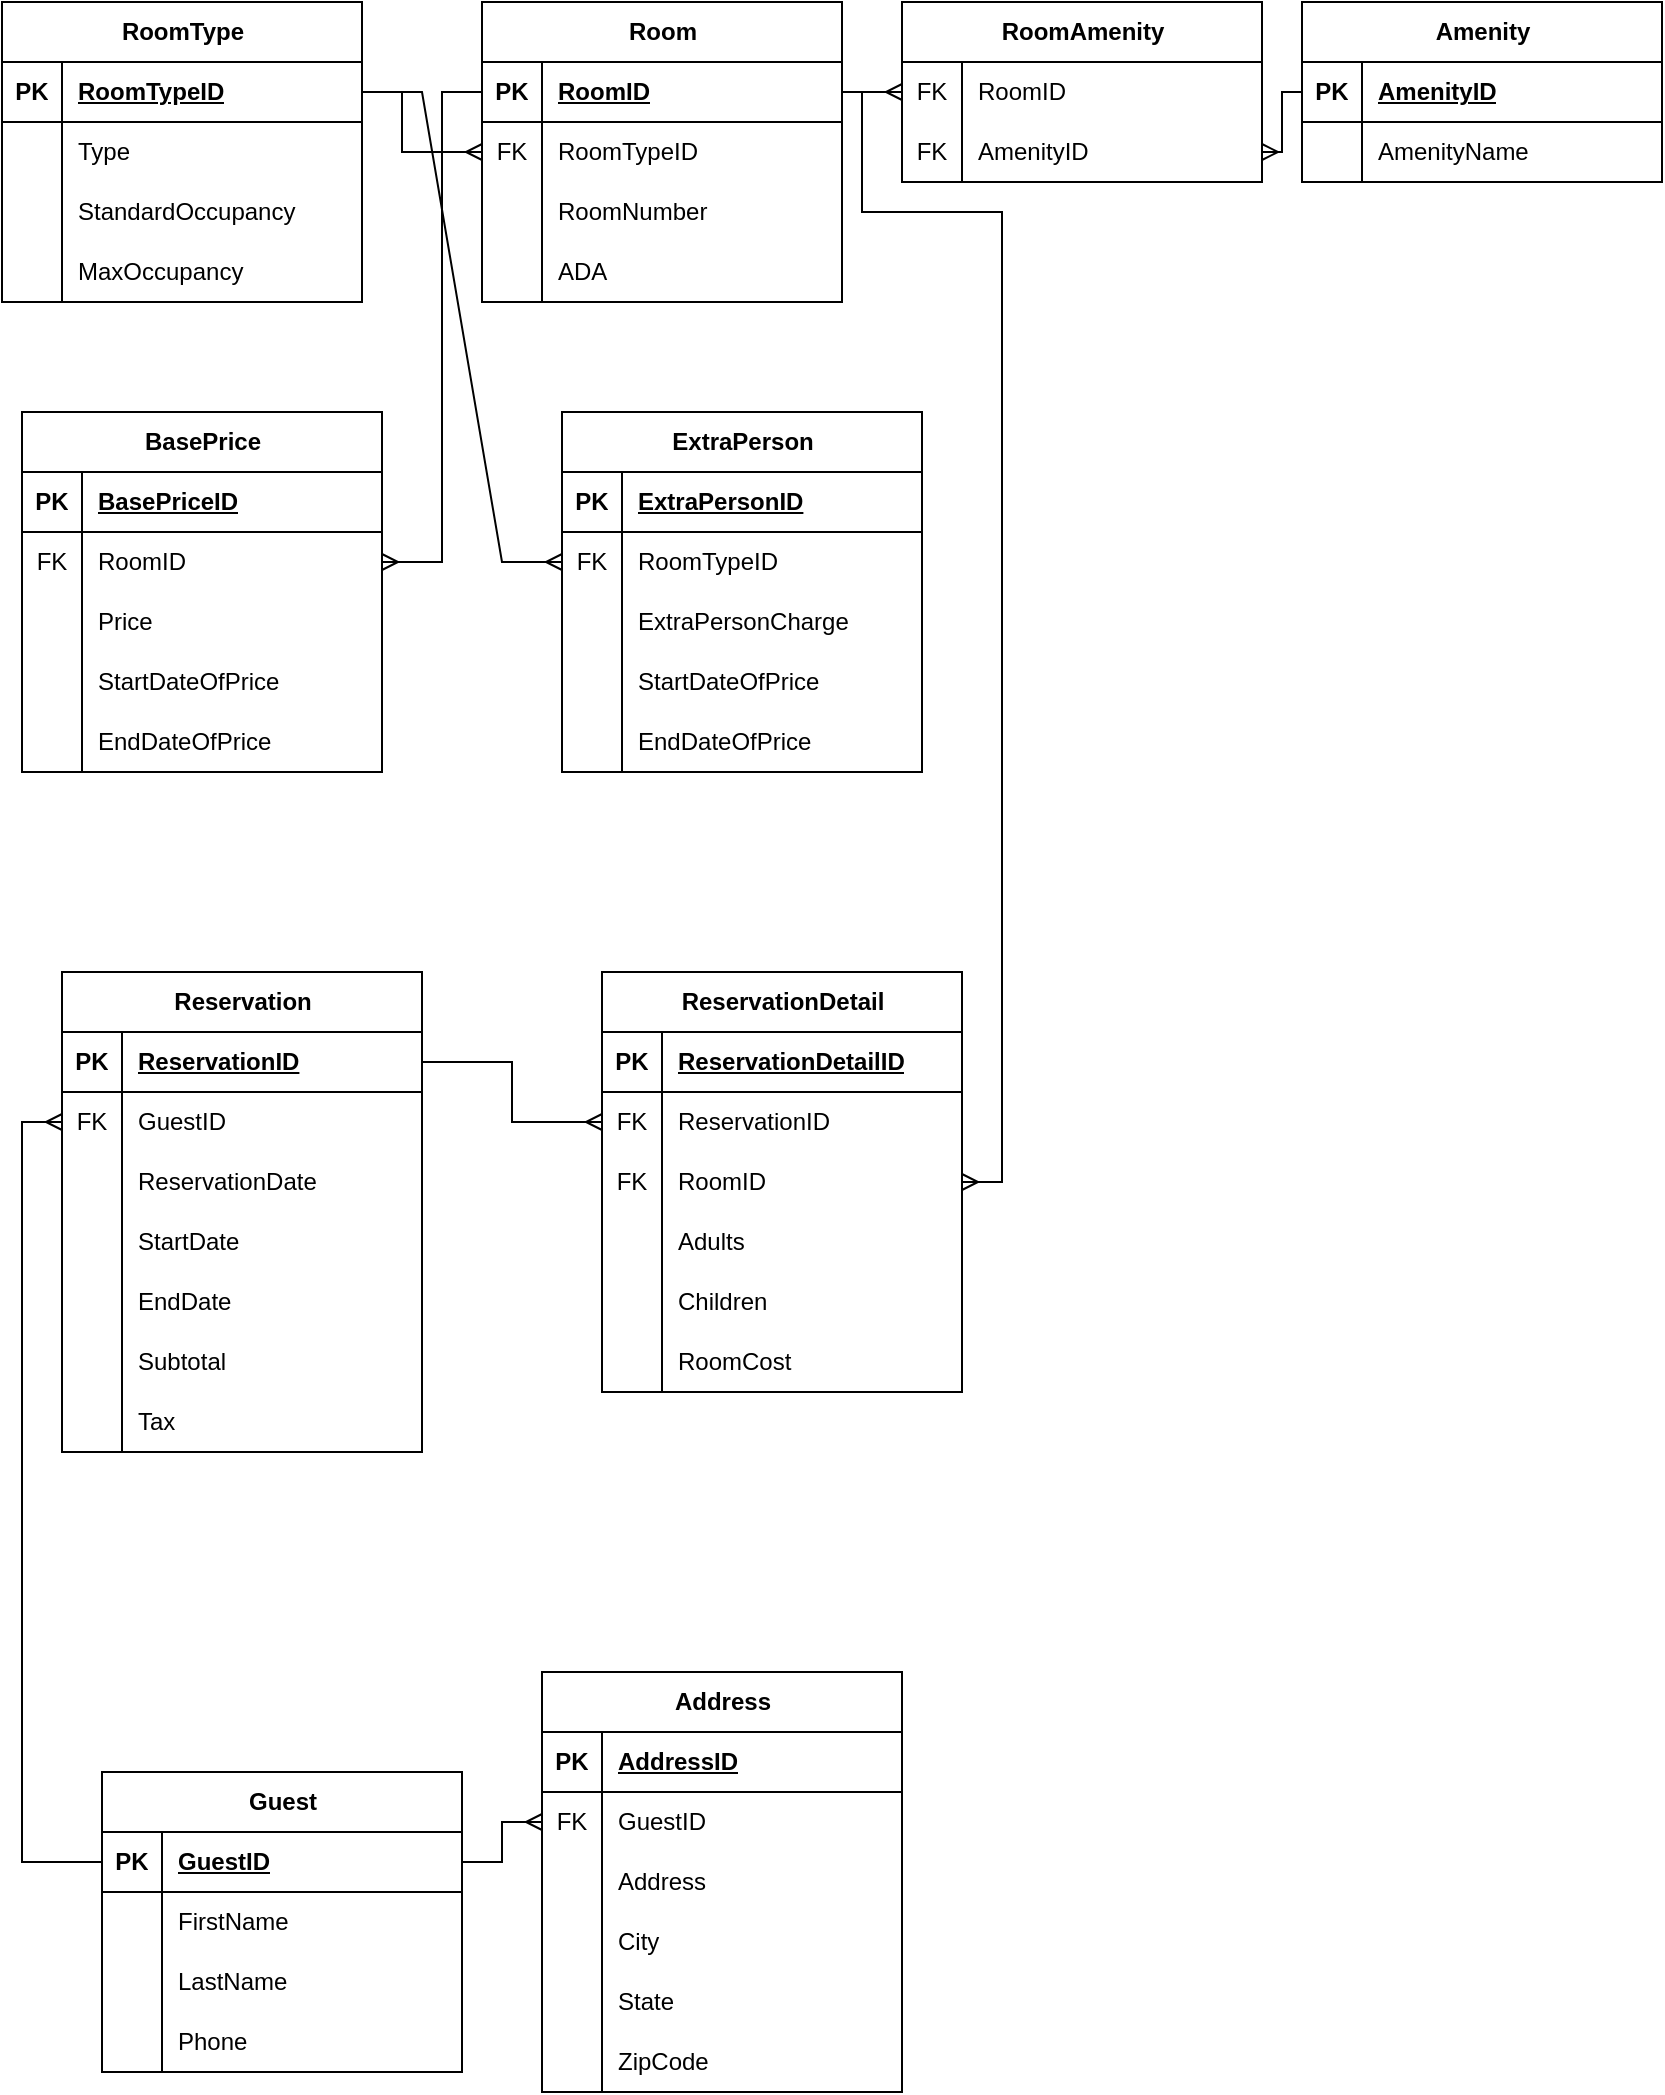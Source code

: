 <mxfile version="21.0.6" type="github">
  <diagram name="Page-1" id="tYMO2zILwJV-LXW1uKOv">
    <mxGraphModel dx="1434" dy="756" grid="1" gridSize="10" guides="1" tooltips="1" connect="1" arrows="1" fold="1" page="1" pageScale="1" pageWidth="850" pageHeight="1100" math="0" shadow="0">
      <root>
        <mxCell id="0" />
        <mxCell id="1" parent="0" />
        <object label="Room" id="McOfmD8DvRoCLhC6x3R2-3">
          <mxCell style="shape=table;startSize=30;container=1;collapsible=1;childLayout=tableLayout;fixedRows=1;rowLines=0;fontStyle=1;align=center;resizeLast=1;html=1;" parent="1" vertex="1">
            <mxGeometry x="250" y="15" width="180" height="150" as="geometry">
              <mxRectangle x="110" y="460" width="70" height="30" as="alternateBounds" />
            </mxGeometry>
          </mxCell>
        </object>
        <mxCell id="McOfmD8DvRoCLhC6x3R2-4" value="" style="shape=tableRow;horizontal=0;startSize=0;swimlaneHead=0;swimlaneBody=0;fillColor=none;collapsible=0;dropTarget=0;points=[[0,0.5],[1,0.5]];portConstraint=eastwest;top=0;left=0;right=0;bottom=1;" parent="McOfmD8DvRoCLhC6x3R2-3" vertex="1">
          <mxGeometry y="30" width="180" height="30" as="geometry" />
        </mxCell>
        <mxCell id="McOfmD8DvRoCLhC6x3R2-5" value="PK" style="shape=partialRectangle;connectable=0;fillColor=none;top=0;left=0;bottom=0;right=0;fontStyle=1;overflow=hidden;whiteSpace=wrap;html=1;" parent="McOfmD8DvRoCLhC6x3R2-4" vertex="1">
          <mxGeometry width="30" height="30" as="geometry">
            <mxRectangle width="30" height="30" as="alternateBounds" />
          </mxGeometry>
        </mxCell>
        <mxCell id="McOfmD8DvRoCLhC6x3R2-6" value="RoomID" style="shape=partialRectangle;connectable=0;fillColor=none;top=0;left=0;bottom=0;right=0;align=left;spacingLeft=6;fontStyle=5;overflow=hidden;whiteSpace=wrap;html=1;" parent="McOfmD8DvRoCLhC6x3R2-4" vertex="1">
          <mxGeometry x="30" width="150" height="30" as="geometry">
            <mxRectangle width="150" height="30" as="alternateBounds" />
          </mxGeometry>
        </mxCell>
        <mxCell id="McOfmD8DvRoCLhC6x3R2-7" value="" style="shape=tableRow;horizontal=0;startSize=0;swimlaneHead=0;swimlaneBody=0;fillColor=none;collapsible=0;dropTarget=0;points=[[0,0.5],[1,0.5]];portConstraint=eastwest;top=0;left=0;right=0;bottom=0;" parent="McOfmD8DvRoCLhC6x3R2-3" vertex="1">
          <mxGeometry y="60" width="180" height="30" as="geometry" />
        </mxCell>
        <mxCell id="McOfmD8DvRoCLhC6x3R2-8" value="FK" style="shape=partialRectangle;connectable=0;fillColor=none;top=0;left=0;bottom=0;right=0;editable=1;overflow=hidden;whiteSpace=wrap;html=1;" parent="McOfmD8DvRoCLhC6x3R2-7" vertex="1">
          <mxGeometry width="30" height="30" as="geometry">
            <mxRectangle width="30" height="30" as="alternateBounds" />
          </mxGeometry>
        </mxCell>
        <mxCell id="McOfmD8DvRoCLhC6x3R2-9" value="RoomTypeID" style="shape=partialRectangle;connectable=0;fillColor=none;top=0;left=0;bottom=0;right=0;align=left;spacingLeft=6;overflow=hidden;whiteSpace=wrap;html=1;" parent="McOfmD8DvRoCLhC6x3R2-7" vertex="1">
          <mxGeometry x="30" width="150" height="30" as="geometry">
            <mxRectangle width="150" height="30" as="alternateBounds" />
          </mxGeometry>
        </mxCell>
        <mxCell id="s-w8bj_YCW2pa80wFmk4-7" style="shape=tableRow;horizontal=0;startSize=0;swimlaneHead=0;swimlaneBody=0;fillColor=none;collapsible=0;dropTarget=0;points=[[0,0.5],[1,0.5]];portConstraint=eastwest;top=0;left=0;right=0;bottom=0;" parent="McOfmD8DvRoCLhC6x3R2-3" vertex="1">
          <mxGeometry y="90" width="180" height="30" as="geometry" />
        </mxCell>
        <mxCell id="s-w8bj_YCW2pa80wFmk4-8" style="shape=partialRectangle;connectable=0;fillColor=none;top=0;left=0;bottom=0;right=0;editable=1;overflow=hidden;whiteSpace=wrap;html=1;" parent="s-w8bj_YCW2pa80wFmk4-7" vertex="1">
          <mxGeometry width="30" height="30" as="geometry">
            <mxRectangle width="30" height="30" as="alternateBounds" />
          </mxGeometry>
        </mxCell>
        <mxCell id="s-w8bj_YCW2pa80wFmk4-9" value="RoomNumber" style="shape=partialRectangle;connectable=0;fillColor=none;top=0;left=0;bottom=0;right=0;align=left;spacingLeft=6;overflow=hidden;whiteSpace=wrap;html=1;" parent="s-w8bj_YCW2pa80wFmk4-7" vertex="1">
          <mxGeometry x="30" width="150" height="30" as="geometry">
            <mxRectangle width="150" height="30" as="alternateBounds" />
          </mxGeometry>
        </mxCell>
        <mxCell id="McOfmD8DvRoCLhC6x3R2-10" value="" style="shape=tableRow;horizontal=0;startSize=0;swimlaneHead=0;swimlaneBody=0;fillColor=none;collapsible=0;dropTarget=0;points=[[0,0.5],[1,0.5]];portConstraint=eastwest;top=0;left=0;right=0;bottom=0;" parent="McOfmD8DvRoCLhC6x3R2-3" vertex="1">
          <mxGeometry y="120" width="180" height="30" as="geometry" />
        </mxCell>
        <mxCell id="McOfmD8DvRoCLhC6x3R2-11" value="" style="shape=partialRectangle;connectable=0;fillColor=none;top=0;left=0;bottom=0;right=0;editable=1;overflow=hidden;whiteSpace=wrap;html=1;" parent="McOfmD8DvRoCLhC6x3R2-10" vertex="1">
          <mxGeometry width="30" height="30" as="geometry">
            <mxRectangle width="30" height="30" as="alternateBounds" />
          </mxGeometry>
        </mxCell>
        <mxCell id="McOfmD8DvRoCLhC6x3R2-12" value="ADA" style="shape=partialRectangle;connectable=0;fillColor=none;top=0;left=0;bottom=0;right=0;align=left;spacingLeft=6;overflow=hidden;whiteSpace=wrap;html=1;" parent="McOfmD8DvRoCLhC6x3R2-10" vertex="1">
          <mxGeometry x="30" width="150" height="30" as="geometry">
            <mxRectangle width="150" height="30" as="alternateBounds" />
          </mxGeometry>
        </mxCell>
        <mxCell id="McOfmD8DvRoCLhC6x3R2-16" value="Amenity" style="shape=table;startSize=30;container=1;collapsible=1;childLayout=tableLayout;fixedRows=1;rowLines=0;fontStyle=1;align=center;resizeLast=1;html=1;" parent="1" vertex="1">
          <mxGeometry x="660" y="15" width="180" height="90" as="geometry" />
        </mxCell>
        <mxCell id="McOfmD8DvRoCLhC6x3R2-17" value="" style="shape=tableRow;horizontal=0;startSize=0;swimlaneHead=0;swimlaneBody=0;fillColor=none;collapsible=0;dropTarget=0;points=[[0,0.5],[1,0.5]];portConstraint=eastwest;top=0;left=0;right=0;bottom=1;" parent="McOfmD8DvRoCLhC6x3R2-16" vertex="1">
          <mxGeometry y="30" width="180" height="30" as="geometry" />
        </mxCell>
        <mxCell id="McOfmD8DvRoCLhC6x3R2-18" value="PK" style="shape=partialRectangle;connectable=0;fillColor=none;top=0;left=0;bottom=0;right=0;fontStyle=1;overflow=hidden;whiteSpace=wrap;html=1;" parent="McOfmD8DvRoCLhC6x3R2-17" vertex="1">
          <mxGeometry width="30" height="30" as="geometry">
            <mxRectangle width="30" height="30" as="alternateBounds" />
          </mxGeometry>
        </mxCell>
        <mxCell id="McOfmD8DvRoCLhC6x3R2-19" value="AmenityID" style="shape=partialRectangle;connectable=0;fillColor=none;top=0;left=0;bottom=0;right=0;align=left;spacingLeft=6;fontStyle=5;overflow=hidden;whiteSpace=wrap;html=1;" parent="McOfmD8DvRoCLhC6x3R2-17" vertex="1">
          <mxGeometry x="30" width="150" height="30" as="geometry">
            <mxRectangle width="150" height="30" as="alternateBounds" />
          </mxGeometry>
        </mxCell>
        <mxCell id="McOfmD8DvRoCLhC6x3R2-20" value="" style="shape=tableRow;horizontal=0;startSize=0;swimlaneHead=0;swimlaneBody=0;fillColor=none;collapsible=0;dropTarget=0;points=[[0,0.5],[1,0.5]];portConstraint=eastwest;top=0;left=0;right=0;bottom=0;" parent="McOfmD8DvRoCLhC6x3R2-16" vertex="1">
          <mxGeometry y="60" width="180" height="30" as="geometry" />
        </mxCell>
        <mxCell id="McOfmD8DvRoCLhC6x3R2-21" value="" style="shape=partialRectangle;connectable=0;fillColor=none;top=0;left=0;bottom=0;right=0;editable=1;overflow=hidden;whiteSpace=wrap;html=1;" parent="McOfmD8DvRoCLhC6x3R2-20" vertex="1">
          <mxGeometry width="30" height="30" as="geometry">
            <mxRectangle width="30" height="30" as="alternateBounds" />
          </mxGeometry>
        </mxCell>
        <mxCell id="McOfmD8DvRoCLhC6x3R2-22" value="AmenityName" style="shape=partialRectangle;connectable=0;fillColor=none;top=0;left=0;bottom=0;right=0;align=left;spacingLeft=6;overflow=hidden;whiteSpace=wrap;html=1;" parent="McOfmD8DvRoCLhC6x3R2-20" vertex="1">
          <mxGeometry x="30" width="150" height="30" as="geometry">
            <mxRectangle width="150" height="30" as="alternateBounds" />
          </mxGeometry>
        </mxCell>
        <mxCell id="McOfmD8DvRoCLhC6x3R2-68" value="BasePrice" style="shape=table;startSize=30;container=1;collapsible=1;childLayout=tableLayout;fixedRows=1;rowLines=0;fontStyle=1;align=center;resizeLast=1;html=1;" parent="1" vertex="1">
          <mxGeometry x="20" y="220" width="180" height="180" as="geometry" />
        </mxCell>
        <mxCell id="McOfmD8DvRoCLhC6x3R2-69" value="" style="shape=tableRow;horizontal=0;startSize=0;swimlaneHead=0;swimlaneBody=0;fillColor=none;collapsible=0;dropTarget=0;points=[[0,0.5],[1,0.5]];portConstraint=eastwest;top=0;left=0;right=0;bottom=1;" parent="McOfmD8DvRoCLhC6x3R2-68" vertex="1">
          <mxGeometry y="30" width="180" height="30" as="geometry" />
        </mxCell>
        <mxCell id="McOfmD8DvRoCLhC6x3R2-70" value="PK" style="shape=partialRectangle;connectable=0;fillColor=none;top=0;left=0;bottom=0;right=0;fontStyle=1;overflow=hidden;whiteSpace=wrap;html=1;" parent="McOfmD8DvRoCLhC6x3R2-69" vertex="1">
          <mxGeometry width="30" height="30" as="geometry">
            <mxRectangle width="30" height="30" as="alternateBounds" />
          </mxGeometry>
        </mxCell>
        <mxCell id="McOfmD8DvRoCLhC6x3R2-71" value="BasePriceID" style="shape=partialRectangle;connectable=0;fillColor=none;top=0;left=0;bottom=0;right=0;align=left;spacingLeft=6;fontStyle=5;overflow=hidden;whiteSpace=wrap;html=1;" parent="McOfmD8DvRoCLhC6x3R2-69" vertex="1">
          <mxGeometry x="30" width="150" height="30" as="geometry">
            <mxRectangle width="150" height="30" as="alternateBounds" />
          </mxGeometry>
        </mxCell>
        <mxCell id="McOfmD8DvRoCLhC6x3R2-72" value="" style="shape=tableRow;horizontal=0;startSize=0;swimlaneHead=0;swimlaneBody=0;fillColor=none;collapsible=0;dropTarget=0;points=[[0,0.5],[1,0.5]];portConstraint=eastwest;top=0;left=0;right=0;bottom=0;" parent="McOfmD8DvRoCLhC6x3R2-68" vertex="1">
          <mxGeometry y="60" width="180" height="30" as="geometry" />
        </mxCell>
        <mxCell id="McOfmD8DvRoCLhC6x3R2-73" value="FK" style="shape=partialRectangle;connectable=0;fillColor=none;top=0;left=0;bottom=0;right=0;editable=1;overflow=hidden;whiteSpace=wrap;html=1;" parent="McOfmD8DvRoCLhC6x3R2-72" vertex="1">
          <mxGeometry width="30" height="30" as="geometry">
            <mxRectangle width="30" height="30" as="alternateBounds" />
          </mxGeometry>
        </mxCell>
        <mxCell id="McOfmD8DvRoCLhC6x3R2-74" value="RoomID" style="shape=partialRectangle;connectable=0;fillColor=none;top=0;left=0;bottom=0;right=0;align=left;spacingLeft=6;overflow=hidden;whiteSpace=wrap;html=1;" parent="McOfmD8DvRoCLhC6x3R2-72" vertex="1">
          <mxGeometry x="30" width="150" height="30" as="geometry">
            <mxRectangle width="150" height="30" as="alternateBounds" />
          </mxGeometry>
        </mxCell>
        <mxCell id="McOfmD8DvRoCLhC6x3R2-75" value="" style="shape=tableRow;horizontal=0;startSize=0;swimlaneHead=0;swimlaneBody=0;fillColor=none;collapsible=0;dropTarget=0;points=[[0,0.5],[1,0.5]];portConstraint=eastwest;top=0;left=0;right=0;bottom=0;" parent="McOfmD8DvRoCLhC6x3R2-68" vertex="1">
          <mxGeometry y="90" width="180" height="30" as="geometry" />
        </mxCell>
        <mxCell id="McOfmD8DvRoCLhC6x3R2-76" value="" style="shape=partialRectangle;connectable=0;fillColor=none;top=0;left=0;bottom=0;right=0;editable=1;overflow=hidden;whiteSpace=wrap;html=1;" parent="McOfmD8DvRoCLhC6x3R2-75" vertex="1">
          <mxGeometry width="30" height="30" as="geometry">
            <mxRectangle width="30" height="30" as="alternateBounds" />
          </mxGeometry>
        </mxCell>
        <mxCell id="McOfmD8DvRoCLhC6x3R2-77" value="Price" style="shape=partialRectangle;connectable=0;fillColor=none;top=0;left=0;bottom=0;right=0;align=left;spacingLeft=6;overflow=hidden;whiteSpace=wrap;html=1;" parent="McOfmD8DvRoCLhC6x3R2-75" vertex="1">
          <mxGeometry x="30" width="150" height="30" as="geometry">
            <mxRectangle width="150" height="30" as="alternateBounds" />
          </mxGeometry>
        </mxCell>
        <mxCell id="McOfmD8DvRoCLhC6x3R2-78" value="" style="shape=tableRow;horizontal=0;startSize=0;swimlaneHead=0;swimlaneBody=0;fillColor=none;collapsible=0;dropTarget=0;points=[[0,0.5],[1,0.5]];portConstraint=eastwest;top=0;left=0;right=0;bottom=0;" parent="McOfmD8DvRoCLhC6x3R2-68" vertex="1">
          <mxGeometry y="120" width="180" height="30" as="geometry" />
        </mxCell>
        <mxCell id="McOfmD8DvRoCLhC6x3R2-79" value="" style="shape=partialRectangle;connectable=0;fillColor=none;top=0;left=0;bottom=0;right=0;editable=1;overflow=hidden;whiteSpace=wrap;html=1;" parent="McOfmD8DvRoCLhC6x3R2-78" vertex="1">
          <mxGeometry width="30" height="30" as="geometry">
            <mxRectangle width="30" height="30" as="alternateBounds" />
          </mxGeometry>
        </mxCell>
        <mxCell id="McOfmD8DvRoCLhC6x3R2-80" value="StartDateOfPrice" style="shape=partialRectangle;connectable=0;fillColor=none;top=0;left=0;bottom=0;right=0;align=left;spacingLeft=6;overflow=hidden;whiteSpace=wrap;html=1;" parent="McOfmD8DvRoCLhC6x3R2-78" vertex="1">
          <mxGeometry x="30" width="150" height="30" as="geometry">
            <mxRectangle width="150" height="30" as="alternateBounds" />
          </mxGeometry>
        </mxCell>
        <mxCell id="McOfmD8DvRoCLhC6x3R2-84" value="" style="shape=tableRow;horizontal=0;startSize=0;swimlaneHead=0;swimlaneBody=0;fillColor=none;collapsible=0;dropTarget=0;points=[[0,0.5],[1,0.5]];portConstraint=eastwest;top=0;left=0;right=0;bottom=0;" parent="McOfmD8DvRoCLhC6x3R2-68" vertex="1">
          <mxGeometry y="150" width="180" height="30" as="geometry" />
        </mxCell>
        <mxCell id="McOfmD8DvRoCLhC6x3R2-85" value="" style="shape=partialRectangle;connectable=0;fillColor=none;top=0;left=0;bottom=0;right=0;editable=1;overflow=hidden;whiteSpace=wrap;html=1;" parent="McOfmD8DvRoCLhC6x3R2-84" vertex="1">
          <mxGeometry width="30" height="30" as="geometry">
            <mxRectangle width="30" height="30" as="alternateBounds" />
          </mxGeometry>
        </mxCell>
        <mxCell id="McOfmD8DvRoCLhC6x3R2-86" value="EndDateOfPrice" style="shape=partialRectangle;connectable=0;fillColor=none;top=0;left=0;bottom=0;right=0;align=left;spacingLeft=6;overflow=hidden;whiteSpace=wrap;html=1;" parent="McOfmD8DvRoCLhC6x3R2-84" vertex="1">
          <mxGeometry x="30" width="150" height="30" as="geometry">
            <mxRectangle width="150" height="30" as="alternateBounds" />
          </mxGeometry>
        </mxCell>
        <mxCell id="McOfmD8DvRoCLhC6x3R2-93" value="RoomType" style="shape=table;startSize=30;container=1;collapsible=1;childLayout=tableLayout;fixedRows=1;rowLines=0;fontStyle=1;align=center;resizeLast=1;html=1;" parent="1" vertex="1">
          <mxGeometry x="10" y="15" width="180" height="150" as="geometry" />
        </mxCell>
        <mxCell id="McOfmD8DvRoCLhC6x3R2-94" value="" style="shape=tableRow;horizontal=0;startSize=0;swimlaneHead=0;swimlaneBody=0;fillColor=none;collapsible=0;dropTarget=0;points=[[0,0.5],[1,0.5]];portConstraint=eastwest;top=0;left=0;right=0;bottom=1;" parent="McOfmD8DvRoCLhC6x3R2-93" vertex="1">
          <mxGeometry y="30" width="180" height="30" as="geometry" />
        </mxCell>
        <mxCell id="McOfmD8DvRoCLhC6x3R2-95" value="PK" style="shape=partialRectangle;connectable=0;fillColor=none;top=0;left=0;bottom=0;right=0;fontStyle=1;overflow=hidden;whiteSpace=wrap;html=1;" parent="McOfmD8DvRoCLhC6x3R2-94" vertex="1">
          <mxGeometry width="30" height="30" as="geometry">
            <mxRectangle width="30" height="30" as="alternateBounds" />
          </mxGeometry>
        </mxCell>
        <mxCell id="McOfmD8DvRoCLhC6x3R2-96" value="RoomTypeID" style="shape=partialRectangle;connectable=0;fillColor=none;top=0;left=0;bottom=0;right=0;align=left;spacingLeft=6;fontStyle=5;overflow=hidden;whiteSpace=wrap;html=1;" parent="McOfmD8DvRoCLhC6x3R2-94" vertex="1">
          <mxGeometry x="30" width="150" height="30" as="geometry">
            <mxRectangle width="150" height="30" as="alternateBounds" />
          </mxGeometry>
        </mxCell>
        <mxCell id="McOfmD8DvRoCLhC6x3R2-97" value="" style="shape=tableRow;horizontal=0;startSize=0;swimlaneHead=0;swimlaneBody=0;fillColor=none;collapsible=0;dropTarget=0;points=[[0,0.5],[1,0.5]];portConstraint=eastwest;top=0;left=0;right=0;bottom=0;" parent="McOfmD8DvRoCLhC6x3R2-93" vertex="1">
          <mxGeometry y="60" width="180" height="30" as="geometry" />
        </mxCell>
        <mxCell id="McOfmD8DvRoCLhC6x3R2-98" value="" style="shape=partialRectangle;connectable=0;fillColor=none;top=0;left=0;bottom=0;right=0;editable=1;overflow=hidden;whiteSpace=wrap;html=1;" parent="McOfmD8DvRoCLhC6x3R2-97" vertex="1">
          <mxGeometry width="30" height="30" as="geometry">
            <mxRectangle width="30" height="30" as="alternateBounds" />
          </mxGeometry>
        </mxCell>
        <mxCell id="McOfmD8DvRoCLhC6x3R2-99" value="Type" style="shape=partialRectangle;connectable=0;fillColor=none;top=0;left=0;bottom=0;right=0;align=left;spacingLeft=6;overflow=hidden;whiteSpace=wrap;html=1;" parent="McOfmD8DvRoCLhC6x3R2-97" vertex="1">
          <mxGeometry x="30" width="150" height="30" as="geometry">
            <mxRectangle width="150" height="30" as="alternateBounds" />
          </mxGeometry>
        </mxCell>
        <mxCell id="s-w8bj_YCW2pa80wFmk4-4" style="shape=tableRow;horizontal=0;startSize=0;swimlaneHead=0;swimlaneBody=0;fillColor=none;collapsible=0;dropTarget=0;points=[[0,0.5],[1,0.5]];portConstraint=eastwest;top=0;left=0;right=0;bottom=0;" parent="McOfmD8DvRoCLhC6x3R2-93" vertex="1">
          <mxGeometry y="90" width="180" height="30" as="geometry" />
        </mxCell>
        <mxCell id="s-w8bj_YCW2pa80wFmk4-5" style="shape=partialRectangle;connectable=0;fillColor=none;top=0;left=0;bottom=0;right=0;editable=1;overflow=hidden;whiteSpace=wrap;html=1;" parent="s-w8bj_YCW2pa80wFmk4-4" vertex="1">
          <mxGeometry width="30" height="30" as="geometry">
            <mxRectangle width="30" height="30" as="alternateBounds" />
          </mxGeometry>
        </mxCell>
        <mxCell id="s-w8bj_YCW2pa80wFmk4-6" value="StandardOccupancy" style="shape=partialRectangle;connectable=0;fillColor=none;top=0;left=0;bottom=0;right=0;align=left;spacingLeft=6;overflow=hidden;whiteSpace=wrap;html=1;" parent="s-w8bj_YCW2pa80wFmk4-4" vertex="1">
          <mxGeometry x="30" width="150" height="30" as="geometry">
            <mxRectangle width="150" height="30" as="alternateBounds" />
          </mxGeometry>
        </mxCell>
        <mxCell id="s-w8bj_YCW2pa80wFmk4-1" style="shape=tableRow;horizontal=0;startSize=0;swimlaneHead=0;swimlaneBody=0;fillColor=none;collapsible=0;dropTarget=0;points=[[0,0.5],[1,0.5]];portConstraint=eastwest;top=0;left=0;right=0;bottom=0;" parent="McOfmD8DvRoCLhC6x3R2-93" vertex="1">
          <mxGeometry y="120" width="180" height="30" as="geometry" />
        </mxCell>
        <mxCell id="s-w8bj_YCW2pa80wFmk4-2" style="shape=partialRectangle;connectable=0;fillColor=none;top=0;left=0;bottom=0;right=0;editable=1;overflow=hidden;whiteSpace=wrap;html=1;" parent="s-w8bj_YCW2pa80wFmk4-1" vertex="1">
          <mxGeometry width="30" height="30" as="geometry">
            <mxRectangle width="30" height="30" as="alternateBounds" />
          </mxGeometry>
        </mxCell>
        <mxCell id="s-w8bj_YCW2pa80wFmk4-3" value="MaxOccupancy" style="shape=partialRectangle;connectable=0;fillColor=none;top=0;left=0;bottom=0;right=0;align=left;spacingLeft=6;overflow=hidden;whiteSpace=wrap;html=1;" parent="s-w8bj_YCW2pa80wFmk4-1" vertex="1">
          <mxGeometry x="30" width="150" height="30" as="geometry">
            <mxRectangle width="150" height="30" as="alternateBounds" />
          </mxGeometry>
        </mxCell>
        <mxCell id="McOfmD8DvRoCLhC6x3R2-106" value="ExtraPerson" style="shape=table;startSize=30;container=1;collapsible=1;childLayout=tableLayout;fixedRows=1;rowLines=0;fontStyle=1;align=center;resizeLast=1;html=1;" parent="1" vertex="1">
          <mxGeometry x="290" y="220" width="180" height="180" as="geometry" />
        </mxCell>
        <mxCell id="McOfmD8DvRoCLhC6x3R2-107" value="" style="shape=tableRow;horizontal=0;startSize=0;swimlaneHead=0;swimlaneBody=0;fillColor=none;collapsible=0;dropTarget=0;points=[[0,0.5],[1,0.5]];portConstraint=eastwest;top=0;left=0;right=0;bottom=1;" parent="McOfmD8DvRoCLhC6x3R2-106" vertex="1">
          <mxGeometry y="30" width="180" height="30" as="geometry" />
        </mxCell>
        <mxCell id="McOfmD8DvRoCLhC6x3R2-108" value="PK" style="shape=partialRectangle;connectable=0;fillColor=none;top=0;left=0;bottom=0;right=0;fontStyle=1;overflow=hidden;whiteSpace=wrap;html=1;" parent="McOfmD8DvRoCLhC6x3R2-107" vertex="1">
          <mxGeometry width="30" height="30" as="geometry">
            <mxRectangle width="30" height="30" as="alternateBounds" />
          </mxGeometry>
        </mxCell>
        <mxCell id="McOfmD8DvRoCLhC6x3R2-109" value="ExtraPersonID" style="shape=partialRectangle;connectable=0;fillColor=none;top=0;left=0;bottom=0;right=0;align=left;spacingLeft=6;fontStyle=5;overflow=hidden;whiteSpace=wrap;html=1;" parent="McOfmD8DvRoCLhC6x3R2-107" vertex="1">
          <mxGeometry x="30" width="150" height="30" as="geometry">
            <mxRectangle width="150" height="30" as="alternateBounds" />
          </mxGeometry>
        </mxCell>
        <mxCell id="McOfmD8DvRoCLhC6x3R2-110" value="" style="shape=tableRow;horizontal=0;startSize=0;swimlaneHead=0;swimlaneBody=0;fillColor=none;collapsible=0;dropTarget=0;points=[[0,0.5],[1,0.5]];portConstraint=eastwest;top=0;left=0;right=0;bottom=0;" parent="McOfmD8DvRoCLhC6x3R2-106" vertex="1">
          <mxGeometry y="60" width="180" height="30" as="geometry" />
        </mxCell>
        <mxCell id="McOfmD8DvRoCLhC6x3R2-111" value="FK" style="shape=partialRectangle;connectable=0;fillColor=none;top=0;left=0;bottom=0;right=0;editable=1;overflow=hidden;whiteSpace=wrap;html=1;" parent="McOfmD8DvRoCLhC6x3R2-110" vertex="1">
          <mxGeometry width="30" height="30" as="geometry">
            <mxRectangle width="30" height="30" as="alternateBounds" />
          </mxGeometry>
        </mxCell>
        <mxCell id="McOfmD8DvRoCLhC6x3R2-112" value="RoomTypeID" style="shape=partialRectangle;connectable=0;fillColor=none;top=0;left=0;bottom=0;right=0;align=left;spacingLeft=6;overflow=hidden;whiteSpace=wrap;html=1;" parent="McOfmD8DvRoCLhC6x3R2-110" vertex="1">
          <mxGeometry x="30" width="150" height="30" as="geometry">
            <mxRectangle width="150" height="30" as="alternateBounds" />
          </mxGeometry>
        </mxCell>
        <mxCell id="McOfmD8DvRoCLhC6x3R2-113" value="" style="shape=tableRow;horizontal=0;startSize=0;swimlaneHead=0;swimlaneBody=0;fillColor=none;collapsible=0;dropTarget=0;points=[[0,0.5],[1,0.5]];portConstraint=eastwest;top=0;left=0;right=0;bottom=0;" parent="McOfmD8DvRoCLhC6x3R2-106" vertex="1">
          <mxGeometry y="90" width="180" height="30" as="geometry" />
        </mxCell>
        <mxCell id="McOfmD8DvRoCLhC6x3R2-114" value="" style="shape=partialRectangle;connectable=0;fillColor=none;top=0;left=0;bottom=0;right=0;editable=1;overflow=hidden;whiteSpace=wrap;html=1;" parent="McOfmD8DvRoCLhC6x3R2-113" vertex="1">
          <mxGeometry width="30" height="30" as="geometry">
            <mxRectangle width="30" height="30" as="alternateBounds" />
          </mxGeometry>
        </mxCell>
        <mxCell id="McOfmD8DvRoCLhC6x3R2-115" value="ExtraPersonCharge" style="shape=partialRectangle;connectable=0;fillColor=none;top=0;left=0;bottom=0;right=0;align=left;spacingLeft=6;overflow=hidden;whiteSpace=wrap;html=1;" parent="McOfmD8DvRoCLhC6x3R2-113" vertex="1">
          <mxGeometry x="30" width="150" height="30" as="geometry">
            <mxRectangle width="150" height="30" as="alternateBounds" />
          </mxGeometry>
        </mxCell>
        <mxCell id="McOfmD8DvRoCLhC6x3R2-116" value="" style="shape=tableRow;horizontal=0;startSize=0;swimlaneHead=0;swimlaneBody=0;fillColor=none;collapsible=0;dropTarget=0;points=[[0,0.5],[1,0.5]];portConstraint=eastwest;top=0;left=0;right=0;bottom=0;" parent="McOfmD8DvRoCLhC6x3R2-106" vertex="1">
          <mxGeometry y="120" width="180" height="30" as="geometry" />
        </mxCell>
        <mxCell id="McOfmD8DvRoCLhC6x3R2-117" value="" style="shape=partialRectangle;connectable=0;fillColor=none;top=0;left=0;bottom=0;right=0;editable=1;overflow=hidden;whiteSpace=wrap;html=1;" parent="McOfmD8DvRoCLhC6x3R2-116" vertex="1">
          <mxGeometry width="30" height="30" as="geometry">
            <mxRectangle width="30" height="30" as="alternateBounds" />
          </mxGeometry>
        </mxCell>
        <mxCell id="McOfmD8DvRoCLhC6x3R2-118" value="StartDateOfPrice" style="shape=partialRectangle;connectable=0;fillColor=none;top=0;left=0;bottom=0;right=0;align=left;spacingLeft=6;overflow=hidden;whiteSpace=wrap;html=1;" parent="McOfmD8DvRoCLhC6x3R2-116" vertex="1">
          <mxGeometry x="30" width="150" height="30" as="geometry">
            <mxRectangle width="150" height="30" as="alternateBounds" />
          </mxGeometry>
        </mxCell>
        <mxCell id="McOfmD8DvRoCLhC6x3R2-119" value="" style="shape=tableRow;horizontal=0;startSize=0;swimlaneHead=0;swimlaneBody=0;fillColor=none;collapsible=0;dropTarget=0;points=[[0,0.5],[1,0.5]];portConstraint=eastwest;top=0;left=0;right=0;bottom=0;" parent="McOfmD8DvRoCLhC6x3R2-106" vertex="1">
          <mxGeometry y="150" width="180" height="30" as="geometry" />
        </mxCell>
        <mxCell id="McOfmD8DvRoCLhC6x3R2-120" value="" style="shape=partialRectangle;connectable=0;fillColor=none;top=0;left=0;bottom=0;right=0;editable=1;overflow=hidden;whiteSpace=wrap;html=1;" parent="McOfmD8DvRoCLhC6x3R2-119" vertex="1">
          <mxGeometry width="30" height="30" as="geometry">
            <mxRectangle width="30" height="30" as="alternateBounds" />
          </mxGeometry>
        </mxCell>
        <mxCell id="McOfmD8DvRoCLhC6x3R2-121" value="EndDateOfPrice" style="shape=partialRectangle;connectable=0;fillColor=none;top=0;left=0;bottom=0;right=0;align=left;spacingLeft=6;overflow=hidden;whiteSpace=wrap;html=1;" parent="McOfmD8DvRoCLhC6x3R2-119" vertex="1">
          <mxGeometry x="30" width="150" height="30" as="geometry">
            <mxRectangle width="150" height="30" as="alternateBounds" />
          </mxGeometry>
        </mxCell>
        <mxCell id="McOfmD8DvRoCLhC6x3R2-132" value="Guest" style="shape=table;startSize=30;container=1;collapsible=1;childLayout=tableLayout;fixedRows=1;rowLines=0;fontStyle=1;align=center;resizeLast=1;html=1;" parent="1" vertex="1">
          <mxGeometry x="60" y="900" width="180" height="150" as="geometry" />
        </mxCell>
        <mxCell id="McOfmD8DvRoCLhC6x3R2-133" value="" style="shape=tableRow;horizontal=0;startSize=0;swimlaneHead=0;swimlaneBody=0;fillColor=none;collapsible=0;dropTarget=0;points=[[0,0.5],[1,0.5]];portConstraint=eastwest;top=0;left=0;right=0;bottom=1;" parent="McOfmD8DvRoCLhC6x3R2-132" vertex="1">
          <mxGeometry y="30" width="180" height="30" as="geometry" />
        </mxCell>
        <mxCell id="McOfmD8DvRoCLhC6x3R2-134" value="PK" style="shape=partialRectangle;connectable=0;fillColor=none;top=0;left=0;bottom=0;right=0;fontStyle=1;overflow=hidden;whiteSpace=wrap;html=1;" parent="McOfmD8DvRoCLhC6x3R2-133" vertex="1">
          <mxGeometry width="30" height="30" as="geometry">
            <mxRectangle width="30" height="30" as="alternateBounds" />
          </mxGeometry>
        </mxCell>
        <mxCell id="McOfmD8DvRoCLhC6x3R2-135" value="GuestID" style="shape=partialRectangle;connectable=0;fillColor=none;top=0;left=0;bottom=0;right=0;align=left;spacingLeft=6;fontStyle=5;overflow=hidden;whiteSpace=wrap;html=1;" parent="McOfmD8DvRoCLhC6x3R2-133" vertex="1">
          <mxGeometry x="30" width="150" height="30" as="geometry">
            <mxRectangle width="150" height="30" as="alternateBounds" />
          </mxGeometry>
        </mxCell>
        <mxCell id="McOfmD8DvRoCLhC6x3R2-136" value="" style="shape=tableRow;horizontal=0;startSize=0;swimlaneHead=0;swimlaneBody=0;fillColor=none;collapsible=0;dropTarget=0;points=[[0,0.5],[1,0.5]];portConstraint=eastwest;top=0;left=0;right=0;bottom=0;" parent="McOfmD8DvRoCLhC6x3R2-132" vertex="1">
          <mxGeometry y="60" width="180" height="30" as="geometry" />
        </mxCell>
        <mxCell id="McOfmD8DvRoCLhC6x3R2-137" value="" style="shape=partialRectangle;connectable=0;fillColor=none;top=0;left=0;bottom=0;right=0;editable=1;overflow=hidden;whiteSpace=wrap;html=1;" parent="McOfmD8DvRoCLhC6x3R2-136" vertex="1">
          <mxGeometry width="30" height="30" as="geometry">
            <mxRectangle width="30" height="30" as="alternateBounds" />
          </mxGeometry>
        </mxCell>
        <mxCell id="McOfmD8DvRoCLhC6x3R2-138" value="FirstName" style="shape=partialRectangle;connectable=0;fillColor=none;top=0;left=0;bottom=0;right=0;align=left;spacingLeft=6;overflow=hidden;whiteSpace=wrap;html=1;" parent="McOfmD8DvRoCLhC6x3R2-136" vertex="1">
          <mxGeometry x="30" width="150" height="30" as="geometry">
            <mxRectangle width="150" height="30" as="alternateBounds" />
          </mxGeometry>
        </mxCell>
        <mxCell id="McOfmD8DvRoCLhC6x3R2-139" value="" style="shape=tableRow;horizontal=0;startSize=0;swimlaneHead=0;swimlaneBody=0;fillColor=none;collapsible=0;dropTarget=0;points=[[0,0.5],[1,0.5]];portConstraint=eastwest;top=0;left=0;right=0;bottom=0;" parent="McOfmD8DvRoCLhC6x3R2-132" vertex="1">
          <mxGeometry y="90" width="180" height="30" as="geometry" />
        </mxCell>
        <mxCell id="McOfmD8DvRoCLhC6x3R2-140" value="" style="shape=partialRectangle;connectable=0;fillColor=none;top=0;left=0;bottom=0;right=0;editable=1;overflow=hidden;whiteSpace=wrap;html=1;" parent="McOfmD8DvRoCLhC6x3R2-139" vertex="1">
          <mxGeometry width="30" height="30" as="geometry">
            <mxRectangle width="30" height="30" as="alternateBounds" />
          </mxGeometry>
        </mxCell>
        <mxCell id="McOfmD8DvRoCLhC6x3R2-141" value="LastName" style="shape=partialRectangle;connectable=0;fillColor=none;top=0;left=0;bottom=0;right=0;align=left;spacingLeft=6;overflow=hidden;whiteSpace=wrap;html=1;" parent="McOfmD8DvRoCLhC6x3R2-139" vertex="1">
          <mxGeometry x="30" width="150" height="30" as="geometry">
            <mxRectangle width="150" height="30" as="alternateBounds" />
          </mxGeometry>
        </mxCell>
        <mxCell id="McOfmD8DvRoCLhC6x3R2-142" value="" style="shape=tableRow;horizontal=0;startSize=0;swimlaneHead=0;swimlaneBody=0;fillColor=none;collapsible=0;dropTarget=0;points=[[0,0.5],[1,0.5]];portConstraint=eastwest;top=0;left=0;right=0;bottom=0;" parent="McOfmD8DvRoCLhC6x3R2-132" vertex="1">
          <mxGeometry y="120" width="180" height="30" as="geometry" />
        </mxCell>
        <mxCell id="McOfmD8DvRoCLhC6x3R2-143" value="" style="shape=partialRectangle;connectable=0;fillColor=none;top=0;left=0;bottom=0;right=0;editable=1;overflow=hidden;whiteSpace=wrap;html=1;" parent="McOfmD8DvRoCLhC6x3R2-142" vertex="1">
          <mxGeometry width="30" height="30" as="geometry">
            <mxRectangle width="30" height="30" as="alternateBounds" />
          </mxGeometry>
        </mxCell>
        <mxCell id="McOfmD8DvRoCLhC6x3R2-144" value="Phone" style="shape=partialRectangle;connectable=0;fillColor=none;top=0;left=0;bottom=0;right=0;align=left;spacingLeft=6;overflow=hidden;whiteSpace=wrap;html=1;" parent="McOfmD8DvRoCLhC6x3R2-142" vertex="1">
          <mxGeometry x="30" width="150" height="30" as="geometry">
            <mxRectangle width="150" height="30" as="alternateBounds" />
          </mxGeometry>
        </mxCell>
        <mxCell id="McOfmD8DvRoCLhC6x3R2-145" value="Address" style="shape=table;startSize=30;container=1;collapsible=1;childLayout=tableLayout;fixedRows=1;rowLines=0;fontStyle=1;align=center;resizeLast=1;html=1;" parent="1" vertex="1">
          <mxGeometry x="280" y="850" width="180" height="210" as="geometry" />
        </mxCell>
        <mxCell id="McOfmD8DvRoCLhC6x3R2-146" value="" style="shape=tableRow;horizontal=0;startSize=0;swimlaneHead=0;swimlaneBody=0;fillColor=none;collapsible=0;dropTarget=0;points=[[0,0.5],[1,0.5]];portConstraint=eastwest;top=0;left=0;right=0;bottom=1;" parent="McOfmD8DvRoCLhC6x3R2-145" vertex="1">
          <mxGeometry y="30" width="180" height="30" as="geometry" />
        </mxCell>
        <mxCell id="McOfmD8DvRoCLhC6x3R2-147" value="PK" style="shape=partialRectangle;connectable=0;fillColor=none;top=0;left=0;bottom=0;right=0;fontStyle=1;overflow=hidden;whiteSpace=wrap;html=1;" parent="McOfmD8DvRoCLhC6x3R2-146" vertex="1">
          <mxGeometry width="30" height="30" as="geometry">
            <mxRectangle width="30" height="30" as="alternateBounds" />
          </mxGeometry>
        </mxCell>
        <mxCell id="McOfmD8DvRoCLhC6x3R2-148" value="AddressID" style="shape=partialRectangle;connectable=0;fillColor=none;top=0;left=0;bottom=0;right=0;align=left;spacingLeft=6;fontStyle=5;overflow=hidden;whiteSpace=wrap;html=1;" parent="McOfmD8DvRoCLhC6x3R2-146" vertex="1">
          <mxGeometry x="30" width="150" height="30" as="geometry">
            <mxRectangle width="150" height="30" as="alternateBounds" />
          </mxGeometry>
        </mxCell>
        <mxCell id="McOfmD8DvRoCLhC6x3R2-149" value="" style="shape=tableRow;horizontal=0;startSize=0;swimlaneHead=0;swimlaneBody=0;fillColor=none;collapsible=0;dropTarget=0;points=[[0,0.5],[1,0.5]];portConstraint=eastwest;top=0;left=0;right=0;bottom=0;" parent="McOfmD8DvRoCLhC6x3R2-145" vertex="1">
          <mxGeometry y="60" width="180" height="30" as="geometry" />
        </mxCell>
        <mxCell id="McOfmD8DvRoCLhC6x3R2-150" value="FK" style="shape=partialRectangle;connectable=0;fillColor=none;top=0;left=0;bottom=0;right=0;editable=1;overflow=hidden;whiteSpace=wrap;html=1;" parent="McOfmD8DvRoCLhC6x3R2-149" vertex="1">
          <mxGeometry width="30" height="30" as="geometry">
            <mxRectangle width="30" height="30" as="alternateBounds" />
          </mxGeometry>
        </mxCell>
        <mxCell id="McOfmD8DvRoCLhC6x3R2-151" value="GuestID" style="shape=partialRectangle;connectable=0;fillColor=none;top=0;left=0;bottom=0;right=0;align=left;spacingLeft=6;overflow=hidden;whiteSpace=wrap;html=1;" parent="McOfmD8DvRoCLhC6x3R2-149" vertex="1">
          <mxGeometry x="30" width="150" height="30" as="geometry">
            <mxRectangle width="150" height="30" as="alternateBounds" />
          </mxGeometry>
        </mxCell>
        <mxCell id="McOfmD8DvRoCLhC6x3R2-152" value="" style="shape=tableRow;horizontal=0;startSize=0;swimlaneHead=0;swimlaneBody=0;fillColor=none;collapsible=0;dropTarget=0;points=[[0,0.5],[1,0.5]];portConstraint=eastwest;top=0;left=0;right=0;bottom=0;" parent="McOfmD8DvRoCLhC6x3R2-145" vertex="1">
          <mxGeometry y="90" width="180" height="30" as="geometry" />
        </mxCell>
        <mxCell id="McOfmD8DvRoCLhC6x3R2-153" value="" style="shape=partialRectangle;connectable=0;fillColor=none;top=0;left=0;bottom=0;right=0;editable=1;overflow=hidden;whiteSpace=wrap;html=1;" parent="McOfmD8DvRoCLhC6x3R2-152" vertex="1">
          <mxGeometry width="30" height="30" as="geometry">
            <mxRectangle width="30" height="30" as="alternateBounds" />
          </mxGeometry>
        </mxCell>
        <mxCell id="McOfmD8DvRoCLhC6x3R2-154" value="Address" style="shape=partialRectangle;connectable=0;fillColor=none;top=0;left=0;bottom=0;right=0;align=left;spacingLeft=6;overflow=hidden;whiteSpace=wrap;html=1;" parent="McOfmD8DvRoCLhC6x3R2-152" vertex="1">
          <mxGeometry x="30" width="150" height="30" as="geometry">
            <mxRectangle width="150" height="30" as="alternateBounds" />
          </mxGeometry>
        </mxCell>
        <mxCell id="McOfmD8DvRoCLhC6x3R2-155" value="" style="shape=tableRow;horizontal=0;startSize=0;swimlaneHead=0;swimlaneBody=0;fillColor=none;collapsible=0;dropTarget=0;points=[[0,0.5],[1,0.5]];portConstraint=eastwest;top=0;left=0;right=0;bottom=0;" parent="McOfmD8DvRoCLhC6x3R2-145" vertex="1">
          <mxGeometry y="120" width="180" height="30" as="geometry" />
        </mxCell>
        <mxCell id="McOfmD8DvRoCLhC6x3R2-156" value="" style="shape=partialRectangle;connectable=0;fillColor=none;top=0;left=0;bottom=0;right=0;editable=1;overflow=hidden;whiteSpace=wrap;html=1;" parent="McOfmD8DvRoCLhC6x3R2-155" vertex="1">
          <mxGeometry width="30" height="30" as="geometry">
            <mxRectangle width="30" height="30" as="alternateBounds" />
          </mxGeometry>
        </mxCell>
        <mxCell id="McOfmD8DvRoCLhC6x3R2-157" value="City" style="shape=partialRectangle;connectable=0;fillColor=none;top=0;left=0;bottom=0;right=0;align=left;spacingLeft=6;overflow=hidden;whiteSpace=wrap;html=1;" parent="McOfmD8DvRoCLhC6x3R2-155" vertex="1">
          <mxGeometry x="30" width="150" height="30" as="geometry">
            <mxRectangle width="150" height="30" as="alternateBounds" />
          </mxGeometry>
        </mxCell>
        <mxCell id="McOfmD8DvRoCLhC6x3R2-158" value="" style="shape=tableRow;horizontal=0;startSize=0;swimlaneHead=0;swimlaneBody=0;fillColor=none;collapsible=0;dropTarget=0;points=[[0,0.5],[1,0.5]];portConstraint=eastwest;top=0;left=0;right=0;bottom=0;" parent="McOfmD8DvRoCLhC6x3R2-145" vertex="1">
          <mxGeometry y="150" width="180" height="30" as="geometry" />
        </mxCell>
        <mxCell id="McOfmD8DvRoCLhC6x3R2-159" value="" style="shape=partialRectangle;connectable=0;fillColor=none;top=0;left=0;bottom=0;right=0;editable=1;overflow=hidden;whiteSpace=wrap;html=1;" parent="McOfmD8DvRoCLhC6x3R2-158" vertex="1">
          <mxGeometry width="30" height="30" as="geometry">
            <mxRectangle width="30" height="30" as="alternateBounds" />
          </mxGeometry>
        </mxCell>
        <mxCell id="McOfmD8DvRoCLhC6x3R2-160" value="State" style="shape=partialRectangle;connectable=0;fillColor=none;top=0;left=0;bottom=0;right=0;align=left;spacingLeft=6;overflow=hidden;whiteSpace=wrap;html=1;" parent="McOfmD8DvRoCLhC6x3R2-158" vertex="1">
          <mxGeometry x="30" width="150" height="30" as="geometry">
            <mxRectangle width="150" height="30" as="alternateBounds" />
          </mxGeometry>
        </mxCell>
        <mxCell id="McOfmD8DvRoCLhC6x3R2-161" value="" style="shape=tableRow;horizontal=0;startSize=0;swimlaneHead=0;swimlaneBody=0;fillColor=none;collapsible=0;dropTarget=0;points=[[0,0.5],[1,0.5]];portConstraint=eastwest;top=0;left=0;right=0;bottom=0;" parent="McOfmD8DvRoCLhC6x3R2-145" vertex="1">
          <mxGeometry y="180" width="180" height="30" as="geometry" />
        </mxCell>
        <mxCell id="McOfmD8DvRoCLhC6x3R2-162" value="" style="shape=partialRectangle;connectable=0;fillColor=none;top=0;left=0;bottom=0;right=0;editable=1;overflow=hidden;whiteSpace=wrap;html=1;" parent="McOfmD8DvRoCLhC6x3R2-161" vertex="1">
          <mxGeometry width="30" height="30" as="geometry">
            <mxRectangle width="30" height="30" as="alternateBounds" />
          </mxGeometry>
        </mxCell>
        <mxCell id="McOfmD8DvRoCLhC6x3R2-163" value="ZipCode" style="shape=partialRectangle;connectable=0;fillColor=none;top=0;left=0;bottom=0;right=0;align=left;spacingLeft=6;overflow=hidden;whiteSpace=wrap;html=1;" parent="McOfmD8DvRoCLhC6x3R2-161" vertex="1">
          <mxGeometry x="30" width="150" height="30" as="geometry">
            <mxRectangle width="150" height="30" as="alternateBounds" />
          </mxGeometry>
        </mxCell>
        <mxCell id="McOfmD8DvRoCLhC6x3R2-183" style="edgeStyle=orthogonalEdgeStyle;rounded=0;orthogonalLoop=1;jettySize=auto;html=1;entryX=0;entryY=0.5;entryDx=0;entryDy=0;exitX=1;exitY=0.5;exitDx=0;exitDy=0;endArrow=ERmany;endFill=0;" parent="1" source="McOfmD8DvRoCLhC6x3R2-133" target="McOfmD8DvRoCLhC6x3R2-149" edge="1">
          <mxGeometry relative="1" as="geometry" />
        </mxCell>
        <mxCell id="McOfmD8DvRoCLhC6x3R2-187" value="Reservation" style="shape=table;startSize=30;container=1;collapsible=1;childLayout=tableLayout;fixedRows=1;rowLines=0;fontStyle=1;align=center;resizeLast=1;html=1;" parent="1" vertex="1">
          <mxGeometry x="40" y="500" width="180" height="240" as="geometry" />
        </mxCell>
        <mxCell id="McOfmD8DvRoCLhC6x3R2-188" value="" style="shape=tableRow;horizontal=0;startSize=0;swimlaneHead=0;swimlaneBody=0;fillColor=none;collapsible=0;dropTarget=0;points=[[0,0.5],[1,0.5]];portConstraint=eastwest;top=0;left=0;right=0;bottom=1;" parent="McOfmD8DvRoCLhC6x3R2-187" vertex="1">
          <mxGeometry y="30" width="180" height="30" as="geometry" />
        </mxCell>
        <mxCell id="McOfmD8DvRoCLhC6x3R2-189" value="PK" style="shape=partialRectangle;connectable=0;fillColor=none;top=0;left=0;bottom=0;right=0;fontStyle=1;overflow=hidden;whiteSpace=wrap;html=1;" parent="McOfmD8DvRoCLhC6x3R2-188" vertex="1">
          <mxGeometry width="30" height="30" as="geometry">
            <mxRectangle width="30" height="30" as="alternateBounds" />
          </mxGeometry>
        </mxCell>
        <mxCell id="McOfmD8DvRoCLhC6x3R2-190" value="ReservationID" style="shape=partialRectangle;connectable=0;fillColor=none;top=0;left=0;bottom=0;right=0;align=left;spacingLeft=6;fontStyle=5;overflow=hidden;whiteSpace=wrap;html=1;" parent="McOfmD8DvRoCLhC6x3R2-188" vertex="1">
          <mxGeometry x="30" width="150" height="30" as="geometry">
            <mxRectangle width="150" height="30" as="alternateBounds" />
          </mxGeometry>
        </mxCell>
        <mxCell id="McOfmD8DvRoCLhC6x3R2-191" value="" style="shape=tableRow;horizontal=0;startSize=0;swimlaneHead=0;swimlaneBody=0;fillColor=none;collapsible=0;dropTarget=0;points=[[0,0.5],[1,0.5]];portConstraint=eastwest;top=0;left=0;right=0;bottom=0;" parent="McOfmD8DvRoCLhC6x3R2-187" vertex="1">
          <mxGeometry y="60" width="180" height="30" as="geometry" />
        </mxCell>
        <mxCell id="McOfmD8DvRoCLhC6x3R2-192" value="FK" style="shape=partialRectangle;connectable=0;fillColor=none;top=0;left=0;bottom=0;right=0;editable=1;overflow=hidden;whiteSpace=wrap;html=1;" parent="McOfmD8DvRoCLhC6x3R2-191" vertex="1">
          <mxGeometry width="30" height="30" as="geometry">
            <mxRectangle width="30" height="30" as="alternateBounds" />
          </mxGeometry>
        </mxCell>
        <mxCell id="McOfmD8DvRoCLhC6x3R2-193" value="GuestID" style="shape=partialRectangle;connectable=0;fillColor=none;top=0;left=0;bottom=0;right=0;align=left;spacingLeft=6;overflow=hidden;whiteSpace=wrap;html=1;" parent="McOfmD8DvRoCLhC6x3R2-191" vertex="1">
          <mxGeometry x="30" width="150" height="30" as="geometry">
            <mxRectangle width="150" height="30" as="alternateBounds" />
          </mxGeometry>
        </mxCell>
        <mxCell id="McOfmD8DvRoCLhC6x3R2-197" value="" style="shape=tableRow;horizontal=0;startSize=0;swimlaneHead=0;swimlaneBody=0;fillColor=none;collapsible=0;dropTarget=0;points=[[0,0.5],[1,0.5]];portConstraint=eastwest;top=0;left=0;right=0;bottom=0;" parent="McOfmD8DvRoCLhC6x3R2-187" vertex="1">
          <mxGeometry y="90" width="180" height="30" as="geometry" />
        </mxCell>
        <mxCell id="McOfmD8DvRoCLhC6x3R2-198" value="" style="shape=partialRectangle;connectable=0;fillColor=none;top=0;left=0;bottom=0;right=0;editable=1;overflow=hidden;whiteSpace=wrap;html=1;" parent="McOfmD8DvRoCLhC6x3R2-197" vertex="1">
          <mxGeometry width="30" height="30" as="geometry">
            <mxRectangle width="30" height="30" as="alternateBounds" />
          </mxGeometry>
        </mxCell>
        <mxCell id="McOfmD8DvRoCLhC6x3R2-199" value="ReservationDate" style="shape=partialRectangle;connectable=0;fillColor=none;top=0;left=0;bottom=0;right=0;align=left;spacingLeft=6;overflow=hidden;whiteSpace=wrap;html=1;" parent="McOfmD8DvRoCLhC6x3R2-197" vertex="1">
          <mxGeometry x="30" width="150" height="30" as="geometry">
            <mxRectangle width="150" height="30" as="alternateBounds" />
          </mxGeometry>
        </mxCell>
        <mxCell id="McOfmD8DvRoCLhC6x3R2-279" value="" style="shape=tableRow;horizontal=0;startSize=0;swimlaneHead=0;swimlaneBody=0;fillColor=none;collapsible=0;dropTarget=0;points=[[0,0.5],[1,0.5]];portConstraint=eastwest;top=0;left=0;right=0;bottom=0;" parent="McOfmD8DvRoCLhC6x3R2-187" vertex="1">
          <mxGeometry y="120" width="180" height="30" as="geometry" />
        </mxCell>
        <mxCell id="McOfmD8DvRoCLhC6x3R2-280" value="" style="shape=partialRectangle;connectable=0;fillColor=none;top=0;left=0;bottom=0;right=0;editable=1;overflow=hidden;whiteSpace=wrap;html=1;" parent="McOfmD8DvRoCLhC6x3R2-279" vertex="1">
          <mxGeometry width="30" height="30" as="geometry">
            <mxRectangle width="30" height="30" as="alternateBounds" />
          </mxGeometry>
        </mxCell>
        <mxCell id="McOfmD8DvRoCLhC6x3R2-281" value="StartDate" style="shape=partialRectangle;connectable=0;fillColor=none;top=0;left=0;bottom=0;right=0;align=left;spacingLeft=6;overflow=hidden;whiteSpace=wrap;html=1;" parent="McOfmD8DvRoCLhC6x3R2-279" vertex="1">
          <mxGeometry x="30" width="150" height="30" as="geometry">
            <mxRectangle width="150" height="30" as="alternateBounds" />
          </mxGeometry>
        </mxCell>
        <mxCell id="McOfmD8DvRoCLhC6x3R2-200" value="" style="shape=tableRow;horizontal=0;startSize=0;swimlaneHead=0;swimlaneBody=0;fillColor=none;collapsible=0;dropTarget=0;points=[[0,0.5],[1,0.5]];portConstraint=eastwest;top=0;left=0;right=0;bottom=0;" parent="McOfmD8DvRoCLhC6x3R2-187" vertex="1">
          <mxGeometry y="150" width="180" height="30" as="geometry" />
        </mxCell>
        <mxCell id="McOfmD8DvRoCLhC6x3R2-201" value="" style="shape=partialRectangle;connectable=0;fillColor=none;top=0;left=0;bottom=0;right=0;editable=1;overflow=hidden;whiteSpace=wrap;html=1;" parent="McOfmD8DvRoCLhC6x3R2-200" vertex="1">
          <mxGeometry width="30" height="30" as="geometry">
            <mxRectangle width="30" height="30" as="alternateBounds" />
          </mxGeometry>
        </mxCell>
        <mxCell id="McOfmD8DvRoCLhC6x3R2-202" value="EndDate" style="shape=partialRectangle;connectable=0;fillColor=none;top=0;left=0;bottom=0;right=0;align=left;spacingLeft=6;overflow=hidden;whiteSpace=wrap;html=1;" parent="McOfmD8DvRoCLhC6x3R2-200" vertex="1">
          <mxGeometry x="30" width="150" height="30" as="geometry">
            <mxRectangle width="150" height="30" as="alternateBounds" />
          </mxGeometry>
        </mxCell>
        <mxCell id="McOfmD8DvRoCLhC6x3R2-217" value="" style="shape=tableRow;horizontal=0;startSize=0;swimlaneHead=0;swimlaneBody=0;fillColor=none;collapsible=0;dropTarget=0;points=[[0,0.5],[1,0.5]];portConstraint=eastwest;top=0;left=0;right=0;bottom=0;" parent="McOfmD8DvRoCLhC6x3R2-187" vertex="1">
          <mxGeometry y="180" width="180" height="30" as="geometry" />
        </mxCell>
        <mxCell id="McOfmD8DvRoCLhC6x3R2-218" value="" style="shape=partialRectangle;connectable=0;fillColor=none;top=0;left=0;bottom=0;right=0;editable=1;overflow=hidden;whiteSpace=wrap;html=1;" parent="McOfmD8DvRoCLhC6x3R2-217" vertex="1">
          <mxGeometry width="30" height="30" as="geometry">
            <mxRectangle width="30" height="30" as="alternateBounds" />
          </mxGeometry>
        </mxCell>
        <mxCell id="McOfmD8DvRoCLhC6x3R2-219" value="Subtotal" style="shape=partialRectangle;connectable=0;fillColor=none;top=0;left=0;bottom=0;right=0;align=left;spacingLeft=6;overflow=hidden;whiteSpace=wrap;html=1;" parent="McOfmD8DvRoCLhC6x3R2-217" vertex="1">
          <mxGeometry x="30" width="150" height="30" as="geometry">
            <mxRectangle width="150" height="30" as="alternateBounds" />
          </mxGeometry>
        </mxCell>
        <mxCell id="McOfmD8DvRoCLhC6x3R2-220" value="" style="shape=tableRow;horizontal=0;startSize=0;swimlaneHead=0;swimlaneBody=0;fillColor=none;collapsible=0;dropTarget=0;points=[[0,0.5],[1,0.5]];portConstraint=eastwest;top=0;left=0;right=0;bottom=0;" parent="McOfmD8DvRoCLhC6x3R2-187" vertex="1">
          <mxGeometry y="210" width="180" height="30" as="geometry" />
        </mxCell>
        <mxCell id="McOfmD8DvRoCLhC6x3R2-221" value="" style="shape=partialRectangle;connectable=0;fillColor=none;top=0;left=0;bottom=0;right=0;editable=1;overflow=hidden;whiteSpace=wrap;html=1;" parent="McOfmD8DvRoCLhC6x3R2-220" vertex="1">
          <mxGeometry width="30" height="30" as="geometry">
            <mxRectangle width="30" height="30" as="alternateBounds" />
          </mxGeometry>
        </mxCell>
        <mxCell id="McOfmD8DvRoCLhC6x3R2-222" value="Tax" style="shape=partialRectangle;connectable=0;fillColor=none;top=0;left=0;bottom=0;right=0;align=left;spacingLeft=6;overflow=hidden;whiteSpace=wrap;html=1;" parent="McOfmD8DvRoCLhC6x3R2-220" vertex="1">
          <mxGeometry x="30" width="150" height="30" as="geometry">
            <mxRectangle width="150" height="30" as="alternateBounds" />
          </mxGeometry>
        </mxCell>
        <mxCell id="McOfmD8DvRoCLhC6x3R2-203" value="ReservationDetail" style="shape=table;startSize=30;container=1;collapsible=1;childLayout=tableLayout;fixedRows=1;rowLines=0;fontStyle=1;align=center;resizeLast=1;html=1;" parent="1" vertex="1">
          <mxGeometry x="310" y="500" width="180" height="210" as="geometry" />
        </mxCell>
        <mxCell id="McOfmD8DvRoCLhC6x3R2-204" value="" style="shape=tableRow;horizontal=0;startSize=0;swimlaneHead=0;swimlaneBody=0;fillColor=none;collapsible=0;dropTarget=0;points=[[0,0.5],[1,0.5]];portConstraint=eastwest;top=0;left=0;right=0;bottom=1;" parent="McOfmD8DvRoCLhC6x3R2-203" vertex="1">
          <mxGeometry y="30" width="180" height="30" as="geometry" />
        </mxCell>
        <mxCell id="McOfmD8DvRoCLhC6x3R2-205" value="PK" style="shape=partialRectangle;connectable=0;fillColor=none;top=0;left=0;bottom=0;right=0;fontStyle=1;overflow=hidden;whiteSpace=wrap;html=1;" parent="McOfmD8DvRoCLhC6x3R2-204" vertex="1">
          <mxGeometry width="30" height="30" as="geometry">
            <mxRectangle width="30" height="30" as="alternateBounds" />
          </mxGeometry>
        </mxCell>
        <mxCell id="McOfmD8DvRoCLhC6x3R2-206" value="ReservationDetailID" style="shape=partialRectangle;connectable=0;fillColor=none;top=0;left=0;bottom=0;right=0;align=left;spacingLeft=6;fontStyle=5;overflow=hidden;whiteSpace=wrap;html=1;" parent="McOfmD8DvRoCLhC6x3R2-204" vertex="1">
          <mxGeometry x="30" width="150" height="30" as="geometry">
            <mxRectangle width="150" height="30" as="alternateBounds" />
          </mxGeometry>
        </mxCell>
        <mxCell id="McOfmD8DvRoCLhC6x3R2-207" value="" style="shape=tableRow;horizontal=0;startSize=0;swimlaneHead=0;swimlaneBody=0;fillColor=none;collapsible=0;dropTarget=0;points=[[0,0.5],[1,0.5]];portConstraint=eastwest;top=0;left=0;right=0;bottom=0;" parent="McOfmD8DvRoCLhC6x3R2-203" vertex="1">
          <mxGeometry y="60" width="180" height="30" as="geometry" />
        </mxCell>
        <mxCell id="McOfmD8DvRoCLhC6x3R2-208" value="FK" style="shape=partialRectangle;connectable=0;fillColor=none;top=0;left=0;bottom=0;right=0;editable=1;overflow=hidden;whiteSpace=wrap;html=1;" parent="McOfmD8DvRoCLhC6x3R2-207" vertex="1">
          <mxGeometry width="30" height="30" as="geometry">
            <mxRectangle width="30" height="30" as="alternateBounds" />
          </mxGeometry>
        </mxCell>
        <mxCell id="McOfmD8DvRoCLhC6x3R2-209" value="ReservationID" style="shape=partialRectangle;connectable=0;fillColor=none;top=0;left=0;bottom=0;right=0;align=left;spacingLeft=6;overflow=hidden;whiteSpace=wrap;html=1;" parent="McOfmD8DvRoCLhC6x3R2-207" vertex="1">
          <mxGeometry x="30" width="150" height="30" as="geometry">
            <mxRectangle width="150" height="30" as="alternateBounds" />
          </mxGeometry>
        </mxCell>
        <mxCell id="McOfmD8DvRoCLhC6x3R2-229" value="" style="shape=tableRow;horizontal=0;startSize=0;swimlaneHead=0;swimlaneBody=0;fillColor=none;collapsible=0;dropTarget=0;points=[[0,0.5],[1,0.5]];portConstraint=eastwest;top=0;left=0;right=0;bottom=0;" parent="McOfmD8DvRoCLhC6x3R2-203" vertex="1">
          <mxGeometry y="90" width="180" height="30" as="geometry" />
        </mxCell>
        <mxCell id="McOfmD8DvRoCLhC6x3R2-230" value="FK" style="shape=partialRectangle;connectable=0;fillColor=none;top=0;left=0;bottom=0;right=0;editable=1;overflow=hidden;whiteSpace=wrap;html=1;" parent="McOfmD8DvRoCLhC6x3R2-229" vertex="1">
          <mxGeometry width="30" height="30" as="geometry">
            <mxRectangle width="30" height="30" as="alternateBounds" />
          </mxGeometry>
        </mxCell>
        <mxCell id="McOfmD8DvRoCLhC6x3R2-231" value="RoomID" style="shape=partialRectangle;connectable=0;fillColor=none;top=0;left=0;bottom=0;right=0;align=left;spacingLeft=6;overflow=hidden;whiteSpace=wrap;html=1;" parent="McOfmD8DvRoCLhC6x3R2-229" vertex="1">
          <mxGeometry x="30" width="150" height="30" as="geometry">
            <mxRectangle width="150" height="30" as="alternateBounds" />
          </mxGeometry>
        </mxCell>
        <mxCell id="McOfmD8DvRoCLhC6x3R2-210" value="" style="shape=tableRow;horizontal=0;startSize=0;swimlaneHead=0;swimlaneBody=0;fillColor=none;collapsible=0;dropTarget=0;points=[[0,0.5],[1,0.5]];portConstraint=eastwest;top=0;left=0;right=0;bottom=0;" parent="McOfmD8DvRoCLhC6x3R2-203" vertex="1">
          <mxGeometry y="120" width="180" height="30" as="geometry" />
        </mxCell>
        <mxCell id="McOfmD8DvRoCLhC6x3R2-211" value="" style="shape=partialRectangle;connectable=0;fillColor=none;top=0;left=0;bottom=0;right=0;editable=1;overflow=hidden;whiteSpace=wrap;html=1;" parent="McOfmD8DvRoCLhC6x3R2-210" vertex="1">
          <mxGeometry width="30" height="30" as="geometry">
            <mxRectangle width="30" height="30" as="alternateBounds" />
          </mxGeometry>
        </mxCell>
        <mxCell id="McOfmD8DvRoCLhC6x3R2-212" value="Adults" style="shape=partialRectangle;connectable=0;fillColor=none;top=0;left=0;bottom=0;right=0;align=left;spacingLeft=6;overflow=hidden;whiteSpace=wrap;html=1;" parent="McOfmD8DvRoCLhC6x3R2-210" vertex="1">
          <mxGeometry x="30" width="150" height="30" as="geometry">
            <mxRectangle width="150" height="30" as="alternateBounds" />
          </mxGeometry>
        </mxCell>
        <mxCell id="McOfmD8DvRoCLhC6x3R2-213" value="" style="shape=tableRow;horizontal=0;startSize=0;swimlaneHead=0;swimlaneBody=0;fillColor=none;collapsible=0;dropTarget=0;points=[[0,0.5],[1,0.5]];portConstraint=eastwest;top=0;left=0;right=0;bottom=0;" parent="McOfmD8DvRoCLhC6x3R2-203" vertex="1">
          <mxGeometry y="150" width="180" height="30" as="geometry" />
        </mxCell>
        <mxCell id="McOfmD8DvRoCLhC6x3R2-214" value="" style="shape=partialRectangle;connectable=0;fillColor=none;top=0;left=0;bottom=0;right=0;editable=1;overflow=hidden;whiteSpace=wrap;html=1;" parent="McOfmD8DvRoCLhC6x3R2-213" vertex="1">
          <mxGeometry width="30" height="30" as="geometry">
            <mxRectangle width="30" height="30" as="alternateBounds" />
          </mxGeometry>
        </mxCell>
        <mxCell id="McOfmD8DvRoCLhC6x3R2-215" value="Children" style="shape=partialRectangle;connectable=0;fillColor=none;top=0;left=0;bottom=0;right=0;align=left;spacingLeft=6;overflow=hidden;whiteSpace=wrap;html=1;" parent="McOfmD8DvRoCLhC6x3R2-213" vertex="1">
          <mxGeometry x="30" width="150" height="30" as="geometry">
            <mxRectangle width="150" height="30" as="alternateBounds" />
          </mxGeometry>
        </mxCell>
        <mxCell id="McOfmD8DvRoCLhC6x3R2-282" value="" style="shape=tableRow;horizontal=0;startSize=0;swimlaneHead=0;swimlaneBody=0;fillColor=none;collapsible=0;dropTarget=0;points=[[0,0.5],[1,0.5]];portConstraint=eastwest;top=0;left=0;right=0;bottom=0;" parent="McOfmD8DvRoCLhC6x3R2-203" vertex="1">
          <mxGeometry y="180" width="180" height="30" as="geometry" />
        </mxCell>
        <mxCell id="McOfmD8DvRoCLhC6x3R2-283" value="" style="shape=partialRectangle;connectable=0;fillColor=none;top=0;left=0;bottom=0;right=0;editable=1;overflow=hidden;whiteSpace=wrap;html=1;" parent="McOfmD8DvRoCLhC6x3R2-282" vertex="1">
          <mxGeometry width="30" height="30" as="geometry">
            <mxRectangle width="30" height="30" as="alternateBounds" />
          </mxGeometry>
        </mxCell>
        <mxCell id="McOfmD8DvRoCLhC6x3R2-284" value="RoomCost" style="shape=partialRectangle;connectable=0;fillColor=none;top=0;left=0;bottom=0;right=0;align=left;spacingLeft=6;overflow=hidden;whiteSpace=wrap;html=1;" parent="McOfmD8DvRoCLhC6x3R2-282" vertex="1">
          <mxGeometry x="30" width="150" height="30" as="geometry">
            <mxRectangle width="150" height="30" as="alternateBounds" />
          </mxGeometry>
        </mxCell>
        <mxCell id="McOfmD8DvRoCLhC6x3R2-216" style="edgeStyle=orthogonalEdgeStyle;rounded=0;orthogonalLoop=1;jettySize=auto;html=1;exitX=0;exitY=0.5;exitDx=0;exitDy=0;entryX=0;entryY=0.5;entryDx=0;entryDy=0;endArrow=ERmany;endFill=0;" parent="1" source="McOfmD8DvRoCLhC6x3R2-133" target="McOfmD8DvRoCLhC6x3R2-191" edge="1">
          <mxGeometry relative="1" as="geometry" />
        </mxCell>
        <mxCell id="McOfmD8DvRoCLhC6x3R2-232" style="edgeStyle=orthogonalEdgeStyle;rounded=0;orthogonalLoop=1;jettySize=auto;html=1;exitX=1;exitY=0.5;exitDx=0;exitDy=0;entryX=0;entryY=0.5;entryDx=0;entryDy=0;endArrow=ERmany;endFill=0;" parent="1" source="McOfmD8DvRoCLhC6x3R2-188" target="McOfmD8DvRoCLhC6x3R2-207" edge="1">
          <mxGeometry relative="1" as="geometry" />
        </mxCell>
        <mxCell id="McOfmD8DvRoCLhC6x3R2-259" value="RoomAmenity" style="shape=table;startSize=30;container=1;collapsible=1;childLayout=tableLayout;fixedRows=1;rowLines=0;fontStyle=1;align=center;resizeLast=1;html=1;" parent="1" vertex="1">
          <mxGeometry x="460" y="15" width="180" height="90" as="geometry" />
        </mxCell>
        <mxCell id="McOfmD8DvRoCLhC6x3R2-263" value="" style="shape=tableRow;horizontal=0;startSize=0;swimlaneHead=0;swimlaneBody=0;fillColor=none;collapsible=0;dropTarget=0;points=[[0,0.5],[1,0.5]];portConstraint=eastwest;top=0;left=0;right=0;bottom=0;" parent="McOfmD8DvRoCLhC6x3R2-259" vertex="1">
          <mxGeometry y="30" width="180" height="30" as="geometry" />
        </mxCell>
        <mxCell id="McOfmD8DvRoCLhC6x3R2-264" value="FK" style="shape=partialRectangle;connectable=0;fillColor=none;top=0;left=0;bottom=0;right=0;editable=1;overflow=hidden;whiteSpace=wrap;html=1;" parent="McOfmD8DvRoCLhC6x3R2-263" vertex="1">
          <mxGeometry width="30" height="30" as="geometry">
            <mxRectangle width="30" height="30" as="alternateBounds" />
          </mxGeometry>
        </mxCell>
        <mxCell id="McOfmD8DvRoCLhC6x3R2-265" value="RoomID" style="shape=partialRectangle;connectable=0;fillColor=none;top=0;left=0;bottom=0;right=0;align=left;spacingLeft=6;overflow=hidden;whiteSpace=wrap;html=1;" parent="McOfmD8DvRoCLhC6x3R2-263" vertex="1">
          <mxGeometry x="30" width="150" height="30" as="geometry">
            <mxRectangle width="150" height="30" as="alternateBounds" />
          </mxGeometry>
        </mxCell>
        <mxCell id="McOfmD8DvRoCLhC6x3R2-266" value="" style="shape=tableRow;horizontal=0;startSize=0;swimlaneHead=0;swimlaneBody=0;fillColor=none;collapsible=0;dropTarget=0;points=[[0,0.5],[1,0.5]];portConstraint=eastwest;top=0;left=0;right=0;bottom=0;" parent="McOfmD8DvRoCLhC6x3R2-259" vertex="1">
          <mxGeometry y="60" width="180" height="30" as="geometry" />
        </mxCell>
        <mxCell id="McOfmD8DvRoCLhC6x3R2-267" value="FK" style="shape=partialRectangle;connectable=0;fillColor=none;top=0;left=0;bottom=0;right=0;editable=1;overflow=hidden;whiteSpace=wrap;html=1;" parent="McOfmD8DvRoCLhC6x3R2-266" vertex="1">
          <mxGeometry width="30" height="30" as="geometry">
            <mxRectangle width="30" height="30" as="alternateBounds" />
          </mxGeometry>
        </mxCell>
        <mxCell id="McOfmD8DvRoCLhC6x3R2-268" value="AmenityID" style="shape=partialRectangle;connectable=0;fillColor=none;top=0;left=0;bottom=0;right=0;align=left;spacingLeft=6;overflow=hidden;whiteSpace=wrap;html=1;" parent="McOfmD8DvRoCLhC6x3R2-266" vertex="1">
          <mxGeometry x="30" width="150" height="30" as="geometry">
            <mxRectangle width="150" height="30" as="alternateBounds" />
          </mxGeometry>
        </mxCell>
        <mxCell id="McOfmD8DvRoCLhC6x3R2-274" style="edgeStyle=orthogonalEdgeStyle;rounded=0;orthogonalLoop=1;jettySize=auto;html=1;exitX=0;exitY=0.5;exitDx=0;exitDy=0;entryX=1;entryY=0.5;entryDx=0;entryDy=0;endArrow=ERmany;endFill=0;" parent="1" source="McOfmD8DvRoCLhC6x3R2-17" target="McOfmD8DvRoCLhC6x3R2-266" edge="1">
          <mxGeometry relative="1" as="geometry">
            <Array as="points">
              <mxPoint x="650" y="60" />
              <mxPoint x="650" y="90" />
            </Array>
          </mxGeometry>
        </mxCell>
        <mxCell id="McOfmD8DvRoCLhC6x3R2-275" style="edgeStyle=orthogonalEdgeStyle;rounded=0;orthogonalLoop=1;jettySize=auto;html=1;exitX=1;exitY=0.5;exitDx=0;exitDy=0;entryX=0;entryY=0.5;entryDx=0;entryDy=0;endArrow=ERmany;endFill=0;" parent="1" source="McOfmD8DvRoCLhC6x3R2-4" target="McOfmD8DvRoCLhC6x3R2-263" edge="1">
          <mxGeometry relative="1" as="geometry" />
        </mxCell>
        <mxCell id="McOfmD8DvRoCLhC6x3R2-276" style="edgeStyle=orthogonalEdgeStyle;rounded=0;orthogonalLoop=1;jettySize=auto;html=1;exitX=1;exitY=0.5;exitDx=0;exitDy=0;entryX=0;entryY=0.5;entryDx=0;entryDy=0;endArrow=ERmany;endFill=0;" parent="1" source="McOfmD8DvRoCLhC6x3R2-94" target="McOfmD8DvRoCLhC6x3R2-7" edge="1">
          <mxGeometry relative="1" as="geometry">
            <Array as="points">
              <mxPoint x="210" y="60" />
              <mxPoint x="210" y="90" />
            </Array>
          </mxGeometry>
        </mxCell>
        <mxCell id="McOfmD8DvRoCLhC6x3R2-277" style="edgeStyle=orthogonalEdgeStyle;rounded=0;orthogonalLoop=1;jettySize=auto;html=1;exitX=0;exitY=0.5;exitDx=0;exitDy=0;entryX=1;entryY=0.5;entryDx=0;entryDy=0;endArrow=ERmany;endFill=0;" parent="1" source="McOfmD8DvRoCLhC6x3R2-4" target="McOfmD8DvRoCLhC6x3R2-72" edge="1">
          <mxGeometry relative="1" as="geometry">
            <Array as="points">
              <mxPoint x="230" y="60" />
              <mxPoint x="230" y="295" />
            </Array>
          </mxGeometry>
        </mxCell>
        <mxCell id="McOfmD8DvRoCLhC6x3R2-278" style="rounded=0;orthogonalLoop=1;jettySize=auto;html=1;entryX=0;entryY=0.5;entryDx=0;entryDy=0;endArrow=ERmany;endFill=0;edgeStyle=entityRelationEdgeStyle;elbow=vertical;" parent="1" source="McOfmD8DvRoCLhC6x3R2-94" target="McOfmD8DvRoCLhC6x3R2-110" edge="1">
          <mxGeometry relative="1" as="geometry">
            <mxPoint x="230" y="60" as="sourcePoint" />
          </mxGeometry>
        </mxCell>
        <mxCell id="McOfmD8DvRoCLhC6x3R2-285" style="edgeStyle=orthogonalEdgeStyle;rounded=0;orthogonalLoop=1;jettySize=auto;html=1;exitX=1;exitY=0.5;exitDx=0;exitDy=0;entryX=1;entryY=0.5;entryDx=0;entryDy=0;endArrow=ERmany;endFill=0;" parent="1" source="McOfmD8DvRoCLhC6x3R2-4" target="McOfmD8DvRoCLhC6x3R2-229" edge="1">
          <mxGeometry relative="1" as="geometry">
            <Array as="points">
              <mxPoint x="440" y="60" />
              <mxPoint x="440" y="120" />
              <mxPoint x="510" y="120" />
              <mxPoint x="510" y="605" />
            </Array>
          </mxGeometry>
        </mxCell>
      </root>
    </mxGraphModel>
  </diagram>
</mxfile>
